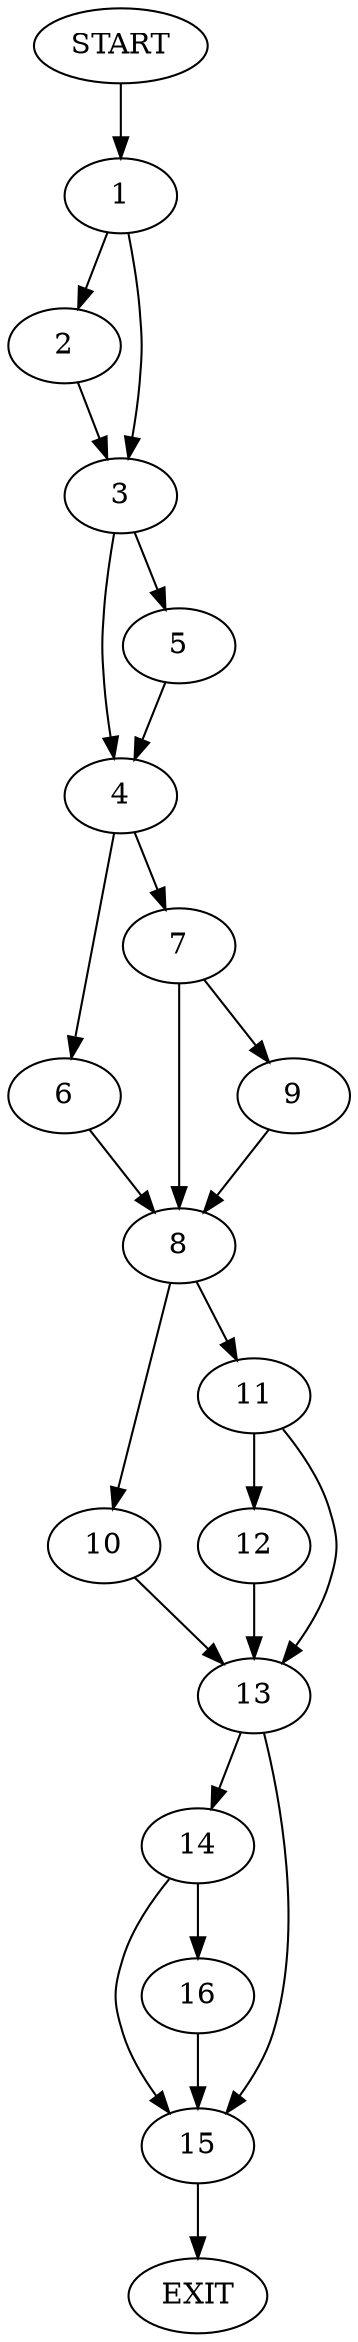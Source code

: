 digraph {
0 [label="START"]
17 [label="EXIT"]
0 -> 1
1 -> 2
1 -> 3
3 -> 4
3 -> 5
2 -> 3
4 -> 6
4 -> 7
5 -> 4
6 -> 8
7 -> 8
7 -> 9
8 -> 10
8 -> 11
9 -> 8
11 -> 12
11 -> 13
10 -> 13
13 -> 14
13 -> 15
12 -> 13
15 -> 17
14 -> 15
14 -> 16
16 -> 15
}
